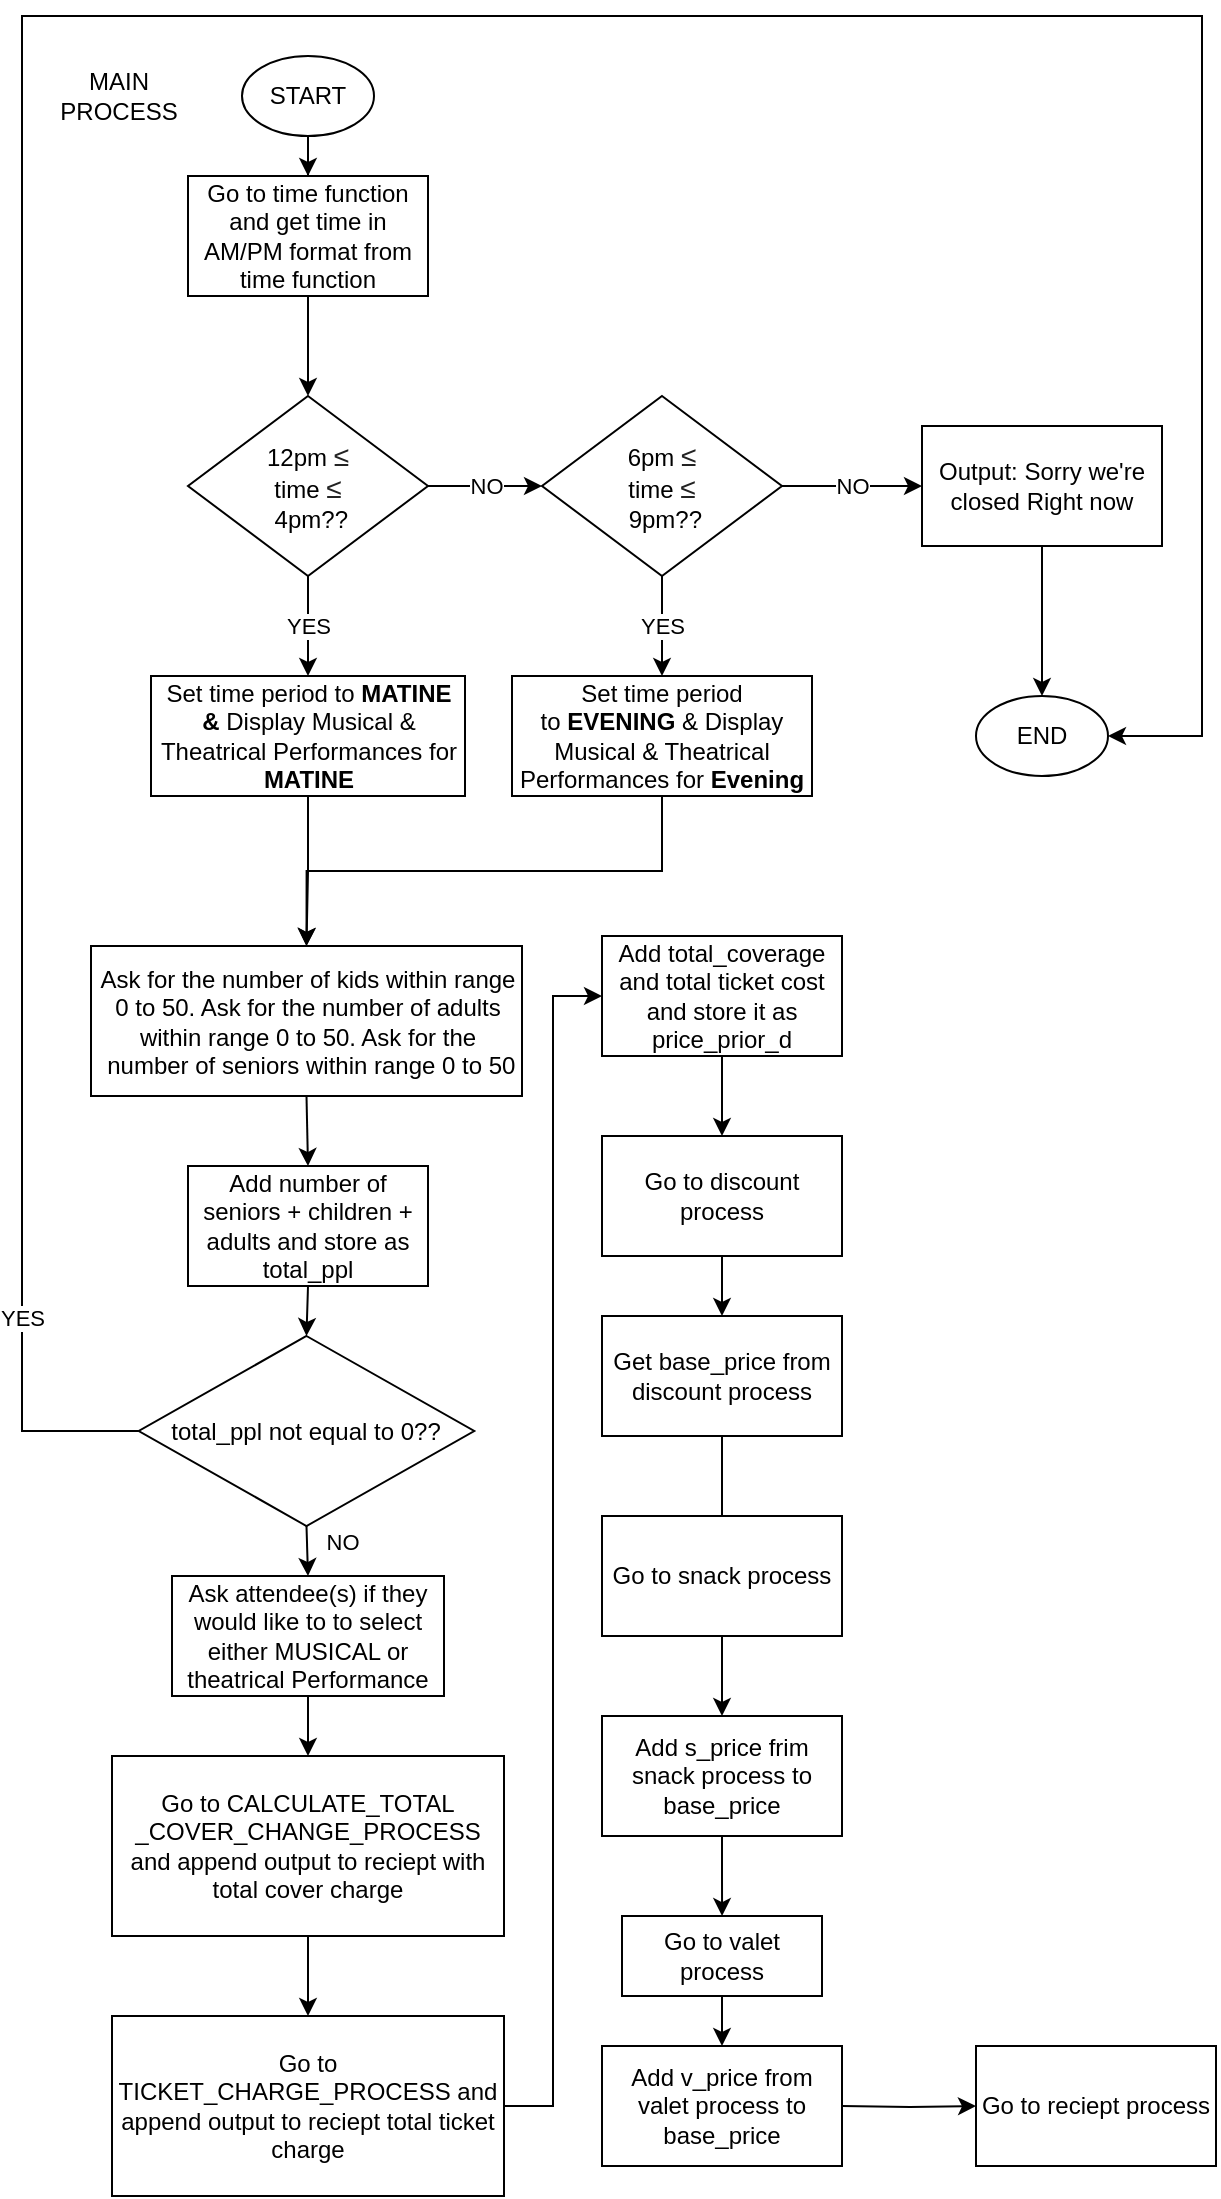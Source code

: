 <mxfile version="12.8.1" type="github">
  <diagram id="C5RBs43oDa-KdzZeNtuy" name="Page-1">
    <mxGraphModel dx="599" dy="277" grid="1" gridSize="10" guides="1" tooltips="1" connect="1" arrows="1" fold="1" page="1" pageScale="1" pageWidth="827" pageHeight="1169" math="0" shadow="0">
      <root>
        <mxCell id="WIyWlLk6GJQsqaUBKTNV-0" />
        <mxCell id="WIyWlLk6GJQsqaUBKTNV-1" parent="WIyWlLk6GJQsqaUBKTNV-0" />
        <mxCell id="xWlfnGzNrt-8DEseAGjF-9" value="" style="edgeStyle=orthogonalEdgeStyle;rounded=0;orthogonalLoop=1;jettySize=auto;html=1;" edge="1" parent="WIyWlLk6GJQsqaUBKTNV-1" source="dcIEWkbj7qrLP5iOHdTd-0" target="dcIEWkbj7qrLP5iOHdTd-11">
          <mxGeometry relative="1" as="geometry" />
        </mxCell>
        <mxCell id="dcIEWkbj7qrLP5iOHdTd-0" value="START" style="ellipse;whiteSpace=wrap;html=1;" parent="WIyWlLk6GJQsqaUBKTNV-1" vertex="1">
          <mxGeometry x="130" y="30" width="66" height="40" as="geometry" />
        </mxCell>
        <mxCell id="xWlfnGzNrt-8DEseAGjF-30" style="edgeStyle=orthogonalEdgeStyle;rounded=0;orthogonalLoop=1;jettySize=auto;html=1;exitX=0.5;exitY=1;exitDx=0;exitDy=0;entryX=0.5;entryY=0;entryDx=0;entryDy=0;" edge="1" parent="WIyWlLk6GJQsqaUBKTNV-1" source="dcIEWkbj7qrLP5iOHdTd-4" target="xWlfnGzNrt-8DEseAGjF-28">
          <mxGeometry relative="1" as="geometry" />
        </mxCell>
        <mxCell id="dcIEWkbj7qrLP5iOHdTd-4" value="Ask for the number of kids within range 0 to 50. Ask for the number of adults within range 0 to 50. Ask&amp;nbsp;for the&lt;br&gt;&amp;nbsp;number of seniors within range 0 to 50" style="rounded=0;whiteSpace=wrap;html=1;" parent="WIyWlLk6GJQsqaUBKTNV-1" vertex="1">
          <mxGeometry x="54.5" y="475" width="215.5" height="75" as="geometry" />
        </mxCell>
        <mxCell id="dcIEWkbj7qrLP5iOHdTd-7" value="MAIN&lt;br&gt;PROCESS" style="text;html=1;align=center;verticalAlign=middle;resizable=0;points=[];autosize=1;" parent="WIyWlLk6GJQsqaUBKTNV-1" vertex="1">
          <mxGeometry x="33" y="35" width="70" height="30" as="geometry" />
        </mxCell>
        <mxCell id="xWlfnGzNrt-8DEseAGjF-22" value="" style="edgeStyle=orthogonalEdgeStyle;rounded=0;orthogonalLoop=1;jettySize=auto;html=1;" edge="1" parent="WIyWlLk6GJQsqaUBKTNV-1" source="dcIEWkbj7qrLP5iOHdTd-8" target="xWlfnGzNrt-8DEseAGjF-21">
          <mxGeometry relative="1" as="geometry" />
        </mxCell>
        <mxCell id="dcIEWkbj7qrLP5iOHdTd-8" value="Go to CALCULATE_TOTAL&lt;br&gt;_COVER_CHANGE_PROCESS and append output to reciept with total cover charge" style="rounded=0;whiteSpace=wrap;html=1;" parent="WIyWlLk6GJQsqaUBKTNV-1" vertex="1">
          <mxGeometry x="65" y="880" width="196" height="90" as="geometry" />
        </mxCell>
        <mxCell id="xWlfnGzNrt-8DEseAGjF-20" value="" style="edgeStyle=orthogonalEdgeStyle;rounded=0;orthogonalLoop=1;jettySize=auto;html=1;" edge="1" parent="WIyWlLk6GJQsqaUBKTNV-1" source="dcIEWkbj7qrLP5iOHdTd-10" target="dcIEWkbj7qrLP5iOHdTd-8">
          <mxGeometry relative="1" as="geometry" />
        </mxCell>
        <mxCell id="dcIEWkbj7qrLP5iOHdTd-10" value="Ask attendee(s) if they would like to to select either MUSICAL or theatrical Performance" style="rounded=0;whiteSpace=wrap;html=1;" parent="WIyWlLk6GJQsqaUBKTNV-1" vertex="1">
          <mxGeometry x="95" y="790" width="136" height="60" as="geometry" />
        </mxCell>
        <mxCell id="xWlfnGzNrt-8DEseAGjF-10" value="" style="edgeStyle=orthogonalEdgeStyle;rounded=0;orthogonalLoop=1;jettySize=auto;html=1;" edge="1" parent="WIyWlLk6GJQsqaUBKTNV-1" source="dcIEWkbj7qrLP5iOHdTd-11" target="xWlfnGzNrt-8DEseAGjF-1">
          <mxGeometry relative="1" as="geometry" />
        </mxCell>
        <mxCell id="dcIEWkbj7qrLP5iOHdTd-11" value="Go to time function and get time in AM/PM format from time function" style="rounded=0;whiteSpace=wrap;html=1;" parent="WIyWlLk6GJQsqaUBKTNV-1" vertex="1">
          <mxGeometry x="103" y="90" width="120" height="60" as="geometry" />
        </mxCell>
        <mxCell id="xWlfnGzNrt-8DEseAGjF-0" value="NO" style="edgeStyle=orthogonalEdgeStyle;rounded=0;orthogonalLoop=1;jettySize=auto;html=1;" edge="1" parent="WIyWlLk6GJQsqaUBKTNV-1" source="xWlfnGzNrt-8DEseAGjF-1" target="xWlfnGzNrt-8DEseAGjF-3">
          <mxGeometry relative="1" as="geometry" />
        </mxCell>
        <mxCell id="xWlfnGzNrt-8DEseAGjF-13" value="YES" style="edgeStyle=orthogonalEdgeStyle;rounded=0;orthogonalLoop=1;jettySize=auto;html=1;" edge="1" parent="WIyWlLk6GJQsqaUBKTNV-1" source="xWlfnGzNrt-8DEseAGjF-1" target="xWlfnGzNrt-8DEseAGjF-11">
          <mxGeometry relative="1" as="geometry" />
        </mxCell>
        <mxCell id="xWlfnGzNrt-8DEseAGjF-1" value="12pm&amp;nbsp;&lt;span style=&quot;color: rgb(34 , 34 , 34) ; font-family: &amp;#34;arial&amp;#34; , sans-serif ; font-size: 14px ; text-align: left ; background-color: rgb(255 , 255 , 255)&quot;&gt;≤&lt;/span&gt;&lt;br&gt;time&amp;nbsp;&lt;span style=&quot;color: rgb(34 , 34 , 34) ; font-family: &amp;#34;arial&amp;#34; , sans-serif ; font-size: 14px ; text-align: left ; background-color: rgb(255 , 255 , 255)&quot;&gt;≤&lt;/span&gt;&lt;br&gt;&amp;nbsp;4pm??" style="rhombus;whiteSpace=wrap;html=1;" vertex="1" parent="WIyWlLk6GJQsqaUBKTNV-1">
          <mxGeometry x="103" y="200" width="120" height="90" as="geometry" />
        </mxCell>
        <mxCell id="xWlfnGzNrt-8DEseAGjF-2" value="NO" style="edgeStyle=orthogonalEdgeStyle;rounded=0;orthogonalLoop=1;jettySize=auto;html=1;entryX=0;entryY=0.5;entryDx=0;entryDy=0;" edge="1" parent="WIyWlLk6GJQsqaUBKTNV-1" source="xWlfnGzNrt-8DEseAGjF-3" target="xWlfnGzNrt-8DEseAGjF-8">
          <mxGeometry relative="1" as="geometry" />
        </mxCell>
        <mxCell id="xWlfnGzNrt-8DEseAGjF-14" value="YES" style="edgeStyle=orthogonalEdgeStyle;rounded=0;orthogonalLoop=1;jettySize=auto;html=1;" edge="1" parent="WIyWlLk6GJQsqaUBKTNV-1" source="xWlfnGzNrt-8DEseAGjF-3" target="xWlfnGzNrt-8DEseAGjF-12">
          <mxGeometry relative="1" as="geometry" />
        </mxCell>
        <mxCell id="xWlfnGzNrt-8DEseAGjF-3" value="&lt;span style=&quot;white-space: normal&quot;&gt;6pm&amp;nbsp;&lt;/span&gt;&lt;span style=&quot;white-space: normal ; color: rgb(34 , 34 , 34) ; font-family: &amp;#34;arial&amp;#34; , sans-serif ; font-size: 14px ; text-align: left ; background-color: rgb(255 , 255 , 255)&quot;&gt;≤&lt;/span&gt;&lt;br style=&quot;white-space: normal&quot;&gt;&lt;span style=&quot;white-space: normal&quot;&gt;time&amp;nbsp;&lt;/span&gt;&lt;span style=&quot;white-space: normal ; color: rgb(34 , 34 , 34) ; font-family: &amp;#34;arial&amp;#34; , sans-serif ; font-size: 14px ; text-align: left ; background-color: rgb(255 , 255 , 255)&quot;&gt;≤&lt;/span&gt;&lt;br style=&quot;white-space: normal&quot;&gt;&lt;span style=&quot;white-space: normal&quot;&gt;&amp;nbsp;9pm??&lt;/span&gt;" style="rhombus;whiteSpace=wrap;html=1;" vertex="1" parent="WIyWlLk6GJQsqaUBKTNV-1">
          <mxGeometry x="280" y="200" width="120" height="90" as="geometry" />
        </mxCell>
        <mxCell id="xWlfnGzNrt-8DEseAGjF-17" value="" style="edgeStyle=orthogonalEdgeStyle;rounded=0;orthogonalLoop=1;jettySize=auto;html=1;entryX=0.5;entryY=0;entryDx=0;entryDy=0;" edge="1" parent="WIyWlLk6GJQsqaUBKTNV-1" source="xWlfnGzNrt-8DEseAGjF-8" target="xWlfnGzNrt-8DEseAGjF-16">
          <mxGeometry relative="1" as="geometry" />
        </mxCell>
        <mxCell id="xWlfnGzNrt-8DEseAGjF-8" value="Output: Sorry we&#39;re closed Right now" style="rounded=0;whiteSpace=wrap;html=1;" vertex="1" parent="WIyWlLk6GJQsqaUBKTNV-1">
          <mxGeometry x="470" y="215" width="120" height="60" as="geometry" />
        </mxCell>
        <mxCell id="xWlfnGzNrt-8DEseAGjF-18" style="edgeStyle=orthogonalEdgeStyle;rounded=0;orthogonalLoop=1;jettySize=auto;html=1;entryX=0.5;entryY=0;entryDx=0;entryDy=0;exitX=0.5;exitY=1;exitDx=0;exitDy=0;" edge="1" parent="WIyWlLk6GJQsqaUBKTNV-1" source="xWlfnGzNrt-8DEseAGjF-11" target="dcIEWkbj7qrLP5iOHdTd-4">
          <mxGeometry relative="1" as="geometry">
            <mxPoint x="163" y="420" as="sourcePoint" />
          </mxGeometry>
        </mxCell>
        <mxCell id="xWlfnGzNrt-8DEseAGjF-11" value="Set time period to &lt;b&gt;MATINE &amp;amp;&amp;nbsp;&lt;/b&gt;Display Musical &amp;amp; Theatrical Performances for &lt;b&gt;MATINE&lt;/b&gt;" style="rounded=0;whiteSpace=wrap;html=1;" vertex="1" parent="WIyWlLk6GJQsqaUBKTNV-1">
          <mxGeometry x="84.5" y="340" width="157" height="60" as="geometry" />
        </mxCell>
        <mxCell id="xWlfnGzNrt-8DEseAGjF-19" style="edgeStyle=orthogonalEdgeStyle;rounded=0;orthogonalLoop=1;jettySize=auto;html=1;entryX=0.5;entryY=0;entryDx=0;entryDy=0;exitX=0.5;exitY=1;exitDx=0;exitDy=0;" edge="1" parent="WIyWlLk6GJQsqaUBKTNV-1" source="xWlfnGzNrt-8DEseAGjF-12" target="dcIEWkbj7qrLP5iOHdTd-4">
          <mxGeometry relative="1" as="geometry">
            <mxPoint x="251.0" y="420" as="sourcePoint" />
          </mxGeometry>
        </mxCell>
        <mxCell id="xWlfnGzNrt-8DEseAGjF-12" value="Set time period to&lt;b&gt;&amp;nbsp;EVENING &lt;/b&gt;&amp;amp; Display Musical &amp;amp; Theatrical Performances for &lt;b&gt;Evening&lt;/b&gt;" style="rounded=0;whiteSpace=wrap;html=1;" vertex="1" parent="WIyWlLk6GJQsqaUBKTNV-1">
          <mxGeometry x="265" y="340" width="150" height="60" as="geometry" />
        </mxCell>
        <mxCell id="xWlfnGzNrt-8DEseAGjF-16" value="END" style="ellipse;whiteSpace=wrap;html=1;" vertex="1" parent="WIyWlLk6GJQsqaUBKTNV-1">
          <mxGeometry x="497" y="350" width="66" height="40" as="geometry" />
        </mxCell>
        <mxCell id="xWlfnGzNrt-8DEseAGjF-27" style="edgeStyle=orthogonalEdgeStyle;rounded=0;orthogonalLoop=1;jettySize=auto;html=1;exitX=1;exitY=0.5;exitDx=0;exitDy=0;entryX=0;entryY=0.5;entryDx=0;entryDy=0;" edge="1" parent="WIyWlLk6GJQsqaUBKTNV-1" source="xWlfnGzNrt-8DEseAGjF-21" target="xWlfnGzNrt-8DEseAGjF-24">
          <mxGeometry relative="1" as="geometry" />
        </mxCell>
        <mxCell id="xWlfnGzNrt-8DEseAGjF-21" value="Go to TICKET_CHARGE_PROCESS and append output to reciept total ticket charge" style="rounded=0;whiteSpace=wrap;html=1;" vertex="1" parent="WIyWlLk6GJQsqaUBKTNV-1">
          <mxGeometry x="65" y="1010" width="196" height="90" as="geometry" />
        </mxCell>
        <mxCell id="xWlfnGzNrt-8DEseAGjF-36" value="" style="edgeStyle=orthogonalEdgeStyle;rounded=0;orthogonalLoop=1;jettySize=auto;html=1;" edge="1" parent="WIyWlLk6GJQsqaUBKTNV-1" source="xWlfnGzNrt-8DEseAGjF-24" target="xWlfnGzNrt-8DEseAGjF-35">
          <mxGeometry relative="1" as="geometry" />
        </mxCell>
        <mxCell id="xWlfnGzNrt-8DEseAGjF-24" value="Add total_coverage and total ticket cost and store it as price_prior_d" style="rounded=0;whiteSpace=wrap;html=1;" vertex="1" parent="WIyWlLk6GJQsqaUBKTNV-1">
          <mxGeometry x="310" y="470" width="120" height="60" as="geometry" />
        </mxCell>
        <mxCell id="xWlfnGzNrt-8DEseAGjF-31" style="edgeStyle=orthogonalEdgeStyle;rounded=0;orthogonalLoop=1;jettySize=auto;html=1;exitX=0.5;exitY=1;exitDx=0;exitDy=0;entryX=0.5;entryY=0;entryDx=0;entryDy=0;" edge="1" parent="WIyWlLk6GJQsqaUBKTNV-1" source="xWlfnGzNrt-8DEseAGjF-28" target="xWlfnGzNrt-8DEseAGjF-29">
          <mxGeometry relative="1" as="geometry" />
        </mxCell>
        <mxCell id="xWlfnGzNrt-8DEseAGjF-28" value="Add number of seniors + children + adults and store as total_ppl" style="rounded=0;whiteSpace=wrap;html=1;" vertex="1" parent="WIyWlLk6GJQsqaUBKTNV-1">
          <mxGeometry x="103" y="585" width="120" height="60" as="geometry" />
        </mxCell>
        <mxCell id="xWlfnGzNrt-8DEseAGjF-33" value="NO" style="edgeStyle=orthogonalEdgeStyle;rounded=0;orthogonalLoop=1;jettySize=auto;html=1;exitX=0.5;exitY=1;exitDx=0;exitDy=0;entryX=0.5;entryY=0;entryDx=0;entryDy=0;" edge="1" parent="WIyWlLk6GJQsqaUBKTNV-1" source="xWlfnGzNrt-8DEseAGjF-29" target="dcIEWkbj7qrLP5iOHdTd-10">
          <mxGeometry x="-0.216" y="17" relative="1" as="geometry">
            <mxPoint y="-1" as="offset" />
          </mxGeometry>
        </mxCell>
        <mxCell id="xWlfnGzNrt-8DEseAGjF-34" value="YES" style="edgeStyle=orthogonalEdgeStyle;rounded=0;orthogonalLoop=1;jettySize=auto;html=1;entryX=1;entryY=0.5;entryDx=0;entryDy=0;exitX=0;exitY=0.5;exitDx=0;exitDy=0;" edge="1" parent="WIyWlLk6GJQsqaUBKTNV-1" source="xWlfnGzNrt-8DEseAGjF-29" target="xWlfnGzNrt-8DEseAGjF-16">
          <mxGeometry x="-0.869" relative="1" as="geometry">
            <Array as="points">
              <mxPoint x="20" y="718" />
              <mxPoint x="20" y="10" />
              <mxPoint x="610" y="10" />
              <mxPoint x="610" y="370" />
            </Array>
            <mxPoint y="1" as="offset" />
          </mxGeometry>
        </mxCell>
        <mxCell id="xWlfnGzNrt-8DEseAGjF-29" value="total_ppl not equal to 0??" style="rhombus;whiteSpace=wrap;html=1;" vertex="1" parent="WIyWlLk6GJQsqaUBKTNV-1">
          <mxGeometry x="78.37" y="670" width="167.75" height="95" as="geometry" />
        </mxCell>
        <mxCell id="xWlfnGzNrt-8DEseAGjF-38" value="" style="edgeStyle=orthogonalEdgeStyle;rounded=0;orthogonalLoop=1;jettySize=auto;html=1;" edge="1" parent="WIyWlLk6GJQsqaUBKTNV-1" source="xWlfnGzNrt-8DEseAGjF-35" target="xWlfnGzNrt-8DEseAGjF-37">
          <mxGeometry relative="1" as="geometry" />
        </mxCell>
        <mxCell id="xWlfnGzNrt-8DEseAGjF-35" value="Go to discount process" style="rounded=0;whiteSpace=wrap;html=1;" vertex="1" parent="WIyWlLk6GJQsqaUBKTNV-1">
          <mxGeometry x="310" y="570" width="120" height="60" as="geometry" />
        </mxCell>
        <mxCell id="xWlfnGzNrt-8DEseAGjF-41" style="edgeStyle=orthogonalEdgeStyle;rounded=0;orthogonalLoop=1;jettySize=auto;html=1;entryX=0.5;entryY=0.167;entryDx=0;entryDy=0;entryPerimeter=0;" edge="1" parent="WIyWlLk6GJQsqaUBKTNV-1" source="xWlfnGzNrt-8DEseAGjF-37" target="xWlfnGzNrt-8DEseAGjF-39">
          <mxGeometry relative="1" as="geometry" />
        </mxCell>
        <mxCell id="xWlfnGzNrt-8DEseAGjF-37" value="Get base_price from discount process" style="rounded=0;whiteSpace=wrap;html=1;" vertex="1" parent="WIyWlLk6GJQsqaUBKTNV-1">
          <mxGeometry x="310" y="660" width="120" height="60" as="geometry" />
        </mxCell>
        <mxCell id="xWlfnGzNrt-8DEseAGjF-42" value="" style="edgeStyle=orthogonalEdgeStyle;rounded=0;orthogonalLoop=1;jettySize=auto;html=1;" edge="1" parent="WIyWlLk6GJQsqaUBKTNV-1" source="xWlfnGzNrt-8DEseAGjF-39" target="xWlfnGzNrt-8DEseAGjF-40">
          <mxGeometry relative="1" as="geometry" />
        </mxCell>
        <mxCell id="xWlfnGzNrt-8DEseAGjF-39" value="Go to snack process" style="rounded=0;whiteSpace=wrap;html=1;" vertex="1" parent="WIyWlLk6GJQsqaUBKTNV-1">
          <mxGeometry x="310" y="760" width="120" height="60" as="geometry" />
        </mxCell>
        <mxCell id="xWlfnGzNrt-8DEseAGjF-45" value="" style="edgeStyle=orthogonalEdgeStyle;rounded=0;orthogonalLoop=1;jettySize=auto;html=1;" edge="1" parent="WIyWlLk6GJQsqaUBKTNV-1" source="xWlfnGzNrt-8DEseAGjF-40">
          <mxGeometry relative="1" as="geometry">
            <mxPoint x="370.034" y="960.026" as="targetPoint" />
          </mxGeometry>
        </mxCell>
        <mxCell id="xWlfnGzNrt-8DEseAGjF-40" value="Add s_price frim snack process to base_price" style="rounded=0;whiteSpace=wrap;html=1;" vertex="1" parent="WIyWlLk6GJQsqaUBKTNV-1">
          <mxGeometry x="310" y="860" width="120" height="60" as="geometry" />
        </mxCell>
        <mxCell id="xWlfnGzNrt-8DEseAGjF-49" value="" style="edgeStyle=orthogonalEdgeStyle;rounded=0;orthogonalLoop=1;jettySize=auto;html=1;" edge="1" parent="WIyWlLk6GJQsqaUBKTNV-1" source="xWlfnGzNrt-8DEseAGjF-46" target="xWlfnGzNrt-8DEseAGjF-48">
          <mxGeometry relative="1" as="geometry" />
        </mxCell>
        <mxCell id="xWlfnGzNrt-8DEseAGjF-46" value="Go to valet process" style="rounded=0;whiteSpace=wrap;html=1;" vertex="1" parent="WIyWlLk6GJQsqaUBKTNV-1">
          <mxGeometry x="320" y="960" width="100" height="40" as="geometry" />
        </mxCell>
        <mxCell id="xWlfnGzNrt-8DEseAGjF-48" value="Add v_price from valet process to base_price" style="rounded=0;whiteSpace=wrap;html=1;" vertex="1" parent="WIyWlLk6GJQsqaUBKTNV-1">
          <mxGeometry x="310" y="1025" width="120" height="60" as="geometry" />
        </mxCell>
        <mxCell id="xWlfnGzNrt-8DEseAGjF-52" style="edgeStyle=orthogonalEdgeStyle;rounded=0;orthogonalLoop=1;jettySize=auto;html=1;exitX=1;exitY=0.5;exitDx=0;exitDy=0;entryX=0;entryY=0.5;entryDx=0;entryDy=0;" edge="1" parent="WIyWlLk6GJQsqaUBKTNV-1" target="xWlfnGzNrt-8DEseAGjF-53">
          <mxGeometry relative="1" as="geometry">
            <mxPoint x="430" y="1055" as="sourcePoint" />
            <mxPoint x="479" y="500.0" as="targetPoint" />
          </mxGeometry>
        </mxCell>
        <mxCell id="xWlfnGzNrt-8DEseAGjF-53" value="Go to reciept process" style="rounded=0;whiteSpace=wrap;html=1;" vertex="1" parent="WIyWlLk6GJQsqaUBKTNV-1">
          <mxGeometry x="497" y="1025" width="120" height="60" as="geometry" />
        </mxCell>
      </root>
    </mxGraphModel>
  </diagram>
</mxfile>
